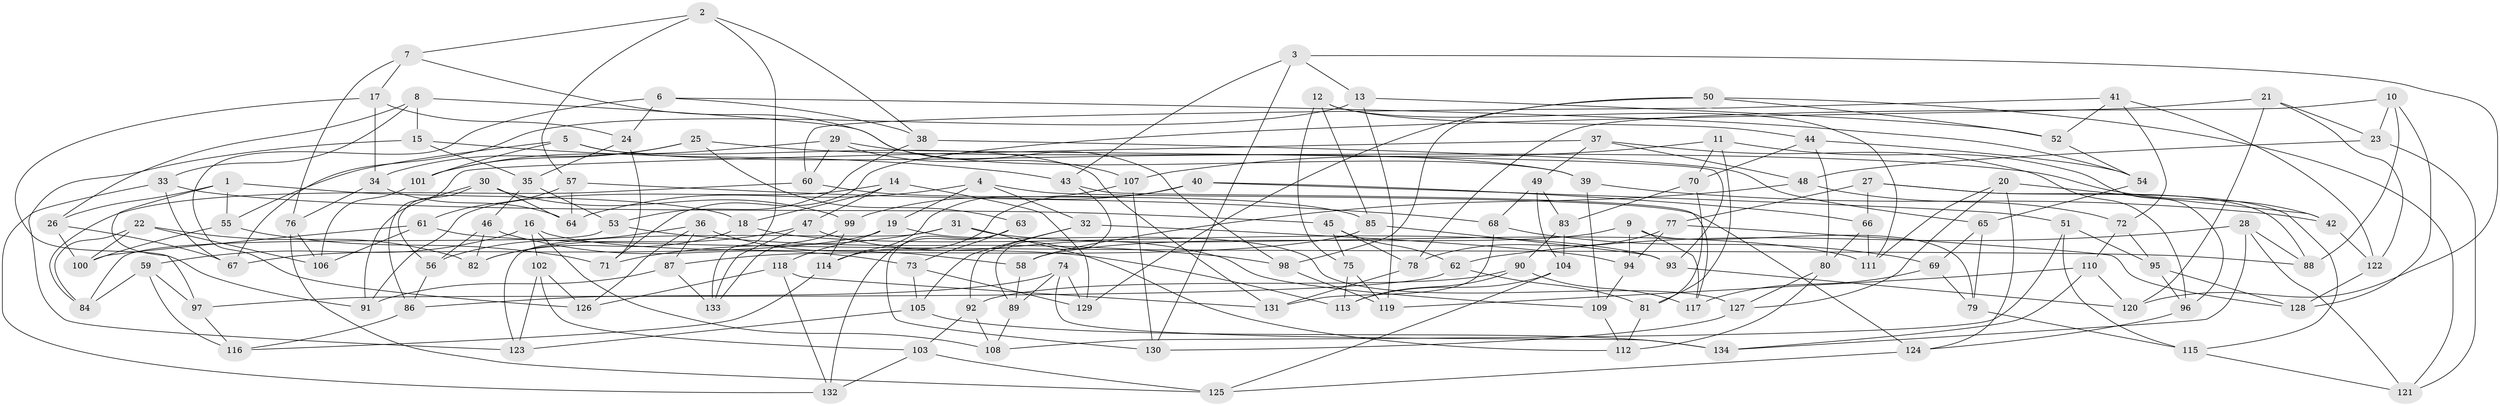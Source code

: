 // coarse degree distribution, {6: 0.225, 11: 0.025, 10: 0.125, 15: 0.05, 4: 0.2, 8: 0.125, 7: 0.075, 14: 0.025, 9: 0.075, 3: 0.075}
// Generated by graph-tools (version 1.1) at 2025/20/03/04/25 18:20:37]
// undirected, 134 vertices, 268 edges
graph export_dot {
graph [start="1"]
  node [color=gray90,style=filled];
  1;
  2;
  3;
  4;
  5;
  6;
  7;
  8;
  9;
  10;
  11;
  12;
  13;
  14;
  15;
  16;
  17;
  18;
  19;
  20;
  21;
  22;
  23;
  24;
  25;
  26;
  27;
  28;
  29;
  30;
  31;
  32;
  33;
  34;
  35;
  36;
  37;
  38;
  39;
  40;
  41;
  42;
  43;
  44;
  45;
  46;
  47;
  48;
  49;
  50;
  51;
  52;
  53;
  54;
  55;
  56;
  57;
  58;
  59;
  60;
  61;
  62;
  63;
  64;
  65;
  66;
  67;
  68;
  69;
  70;
  71;
  72;
  73;
  74;
  75;
  76;
  77;
  78;
  79;
  80;
  81;
  82;
  83;
  84;
  85;
  86;
  87;
  88;
  89;
  90;
  91;
  92;
  93;
  94;
  95;
  96;
  97;
  98;
  99;
  100;
  101;
  102;
  103;
  104;
  105;
  106;
  107;
  108;
  109;
  110;
  111;
  112;
  113;
  114;
  115;
  116;
  117;
  118;
  119;
  120;
  121;
  122;
  123;
  124;
  125;
  126;
  127;
  128;
  129;
  130;
  131;
  132;
  133;
  134;
  1 -- 26;
  1 -- 55;
  1 -- 97;
  1 -- 18;
  2 -- 38;
  2 -- 7;
  2 -- 57;
  2 -- 133;
  3 -- 130;
  3 -- 120;
  3 -- 43;
  3 -- 13;
  4 -- 124;
  4 -- 64;
  4 -- 19;
  4 -- 32;
  5 -- 55;
  5 -- 39;
  5 -- 101;
  5 -- 131;
  6 -- 126;
  6 -- 24;
  6 -- 38;
  6 -- 54;
  7 -- 98;
  7 -- 17;
  7 -- 76;
  8 -- 15;
  8 -- 39;
  8 -- 33;
  8 -- 26;
  9 -- 58;
  9 -- 79;
  9 -- 117;
  9 -- 94;
  10 -- 128;
  10 -- 78;
  10 -- 23;
  10 -- 88;
  11 -- 107;
  11 -- 70;
  11 -- 81;
  11 -- 96;
  12 -- 75;
  12 -- 111;
  12 -- 44;
  12 -- 85;
  13 -- 119;
  13 -- 52;
  13 -- 67;
  14 -- 91;
  14 -- 18;
  14 -- 129;
  14 -- 47;
  15 -- 123;
  15 -- 43;
  15 -- 35;
  16 -- 102;
  16 -- 59;
  16 -- 113;
  16 -- 108;
  17 -- 34;
  17 -- 91;
  17 -- 24;
  18 -- 82;
  18 -- 93;
  19 -- 127;
  19 -- 67;
  19 -- 118;
  20 -- 111;
  20 -- 42;
  20 -- 127;
  20 -- 124;
  21 -- 122;
  21 -- 23;
  21 -- 120;
  21 -- 71;
  22 -- 82;
  22 -- 100;
  22 -- 84;
  22 -- 106;
  23 -- 48;
  23 -- 121;
  24 -- 71;
  24 -- 35;
  25 -- 63;
  25 -- 42;
  25 -- 101;
  25 -- 34;
  26 -- 67;
  26 -- 100;
  27 -- 77;
  27 -- 115;
  27 -- 88;
  27 -- 66;
  28 -- 134;
  28 -- 62;
  28 -- 121;
  28 -- 88;
  29 -- 107;
  29 -- 101;
  29 -- 60;
  29 -- 93;
  30 -- 56;
  30 -- 64;
  30 -- 99;
  30 -- 91;
  31 -- 123;
  31 -- 112;
  31 -- 71;
  31 -- 111;
  32 -- 105;
  32 -- 94;
  32 -- 92;
  33 -- 45;
  33 -- 67;
  33 -- 132;
  34 -- 76;
  34 -- 64;
  35 -- 53;
  35 -- 46;
  36 -- 58;
  36 -- 87;
  36 -- 56;
  36 -- 126;
  37 -- 86;
  37 -- 48;
  37 -- 96;
  37 -- 49;
  38 -- 53;
  38 -- 65;
  39 -- 42;
  39 -- 109;
  40 -- 66;
  40 -- 99;
  40 -- 114;
  40 -- 51;
  41 -- 72;
  41 -- 52;
  41 -- 60;
  41 -- 122;
  42 -- 122;
  43 -- 89;
  43 -- 117;
  44 -- 70;
  44 -- 80;
  44 -- 54;
  45 -- 75;
  45 -- 78;
  45 -- 62;
  46 -- 56;
  46 -- 73;
  46 -- 82;
  47 -- 133;
  47 -- 109;
  47 -- 82;
  48 -- 58;
  48 -- 72;
  49 -- 68;
  49 -- 83;
  49 -- 104;
  50 -- 98;
  50 -- 52;
  50 -- 129;
  50 -- 121;
  51 -- 115;
  51 -- 108;
  51 -- 95;
  52 -- 54;
  53 -- 84;
  53 -- 98;
  54 -- 65;
  55 -- 100;
  55 -- 71;
  56 -- 86;
  57 -- 61;
  57 -- 64;
  57 -- 68;
  58 -- 89;
  59 -- 116;
  59 -- 97;
  59 -- 84;
  60 -- 84;
  60 -- 85;
  61 -- 106;
  61 -- 100;
  61 -- 88;
  62 -- 81;
  62 -- 97;
  63 -- 130;
  63 -- 73;
  63 -- 132;
  65 -- 69;
  65 -- 79;
  66 -- 111;
  66 -- 80;
  68 -- 69;
  68 -- 131;
  69 -- 117;
  69 -- 79;
  70 -- 83;
  70 -- 81;
  72 -- 95;
  72 -- 110;
  73 -- 129;
  73 -- 105;
  74 -- 134;
  74 -- 129;
  74 -- 86;
  74 -- 89;
  75 -- 119;
  75 -- 113;
  76 -- 106;
  76 -- 125;
  77 -- 78;
  77 -- 94;
  77 -- 128;
  78 -- 131;
  79 -- 115;
  80 -- 112;
  80 -- 127;
  81 -- 112;
  83 -- 104;
  83 -- 90;
  85 -- 87;
  85 -- 93;
  86 -- 116;
  87 -- 133;
  87 -- 91;
  89 -- 108;
  90 -- 92;
  90 -- 117;
  90 -- 113;
  92 -- 103;
  92 -- 108;
  93 -- 120;
  94 -- 109;
  95 -- 96;
  95 -- 128;
  96 -- 124;
  97 -- 116;
  98 -- 119;
  99 -- 114;
  99 -- 133;
  101 -- 106;
  102 -- 126;
  102 -- 123;
  102 -- 103;
  103 -- 132;
  103 -- 125;
  104 -- 113;
  104 -- 125;
  105 -- 134;
  105 -- 123;
  107 -- 114;
  107 -- 130;
  109 -- 112;
  110 -- 134;
  110 -- 119;
  110 -- 120;
  114 -- 116;
  115 -- 121;
  118 -- 131;
  118 -- 132;
  118 -- 126;
  122 -- 128;
  124 -- 125;
  127 -- 130;
}
